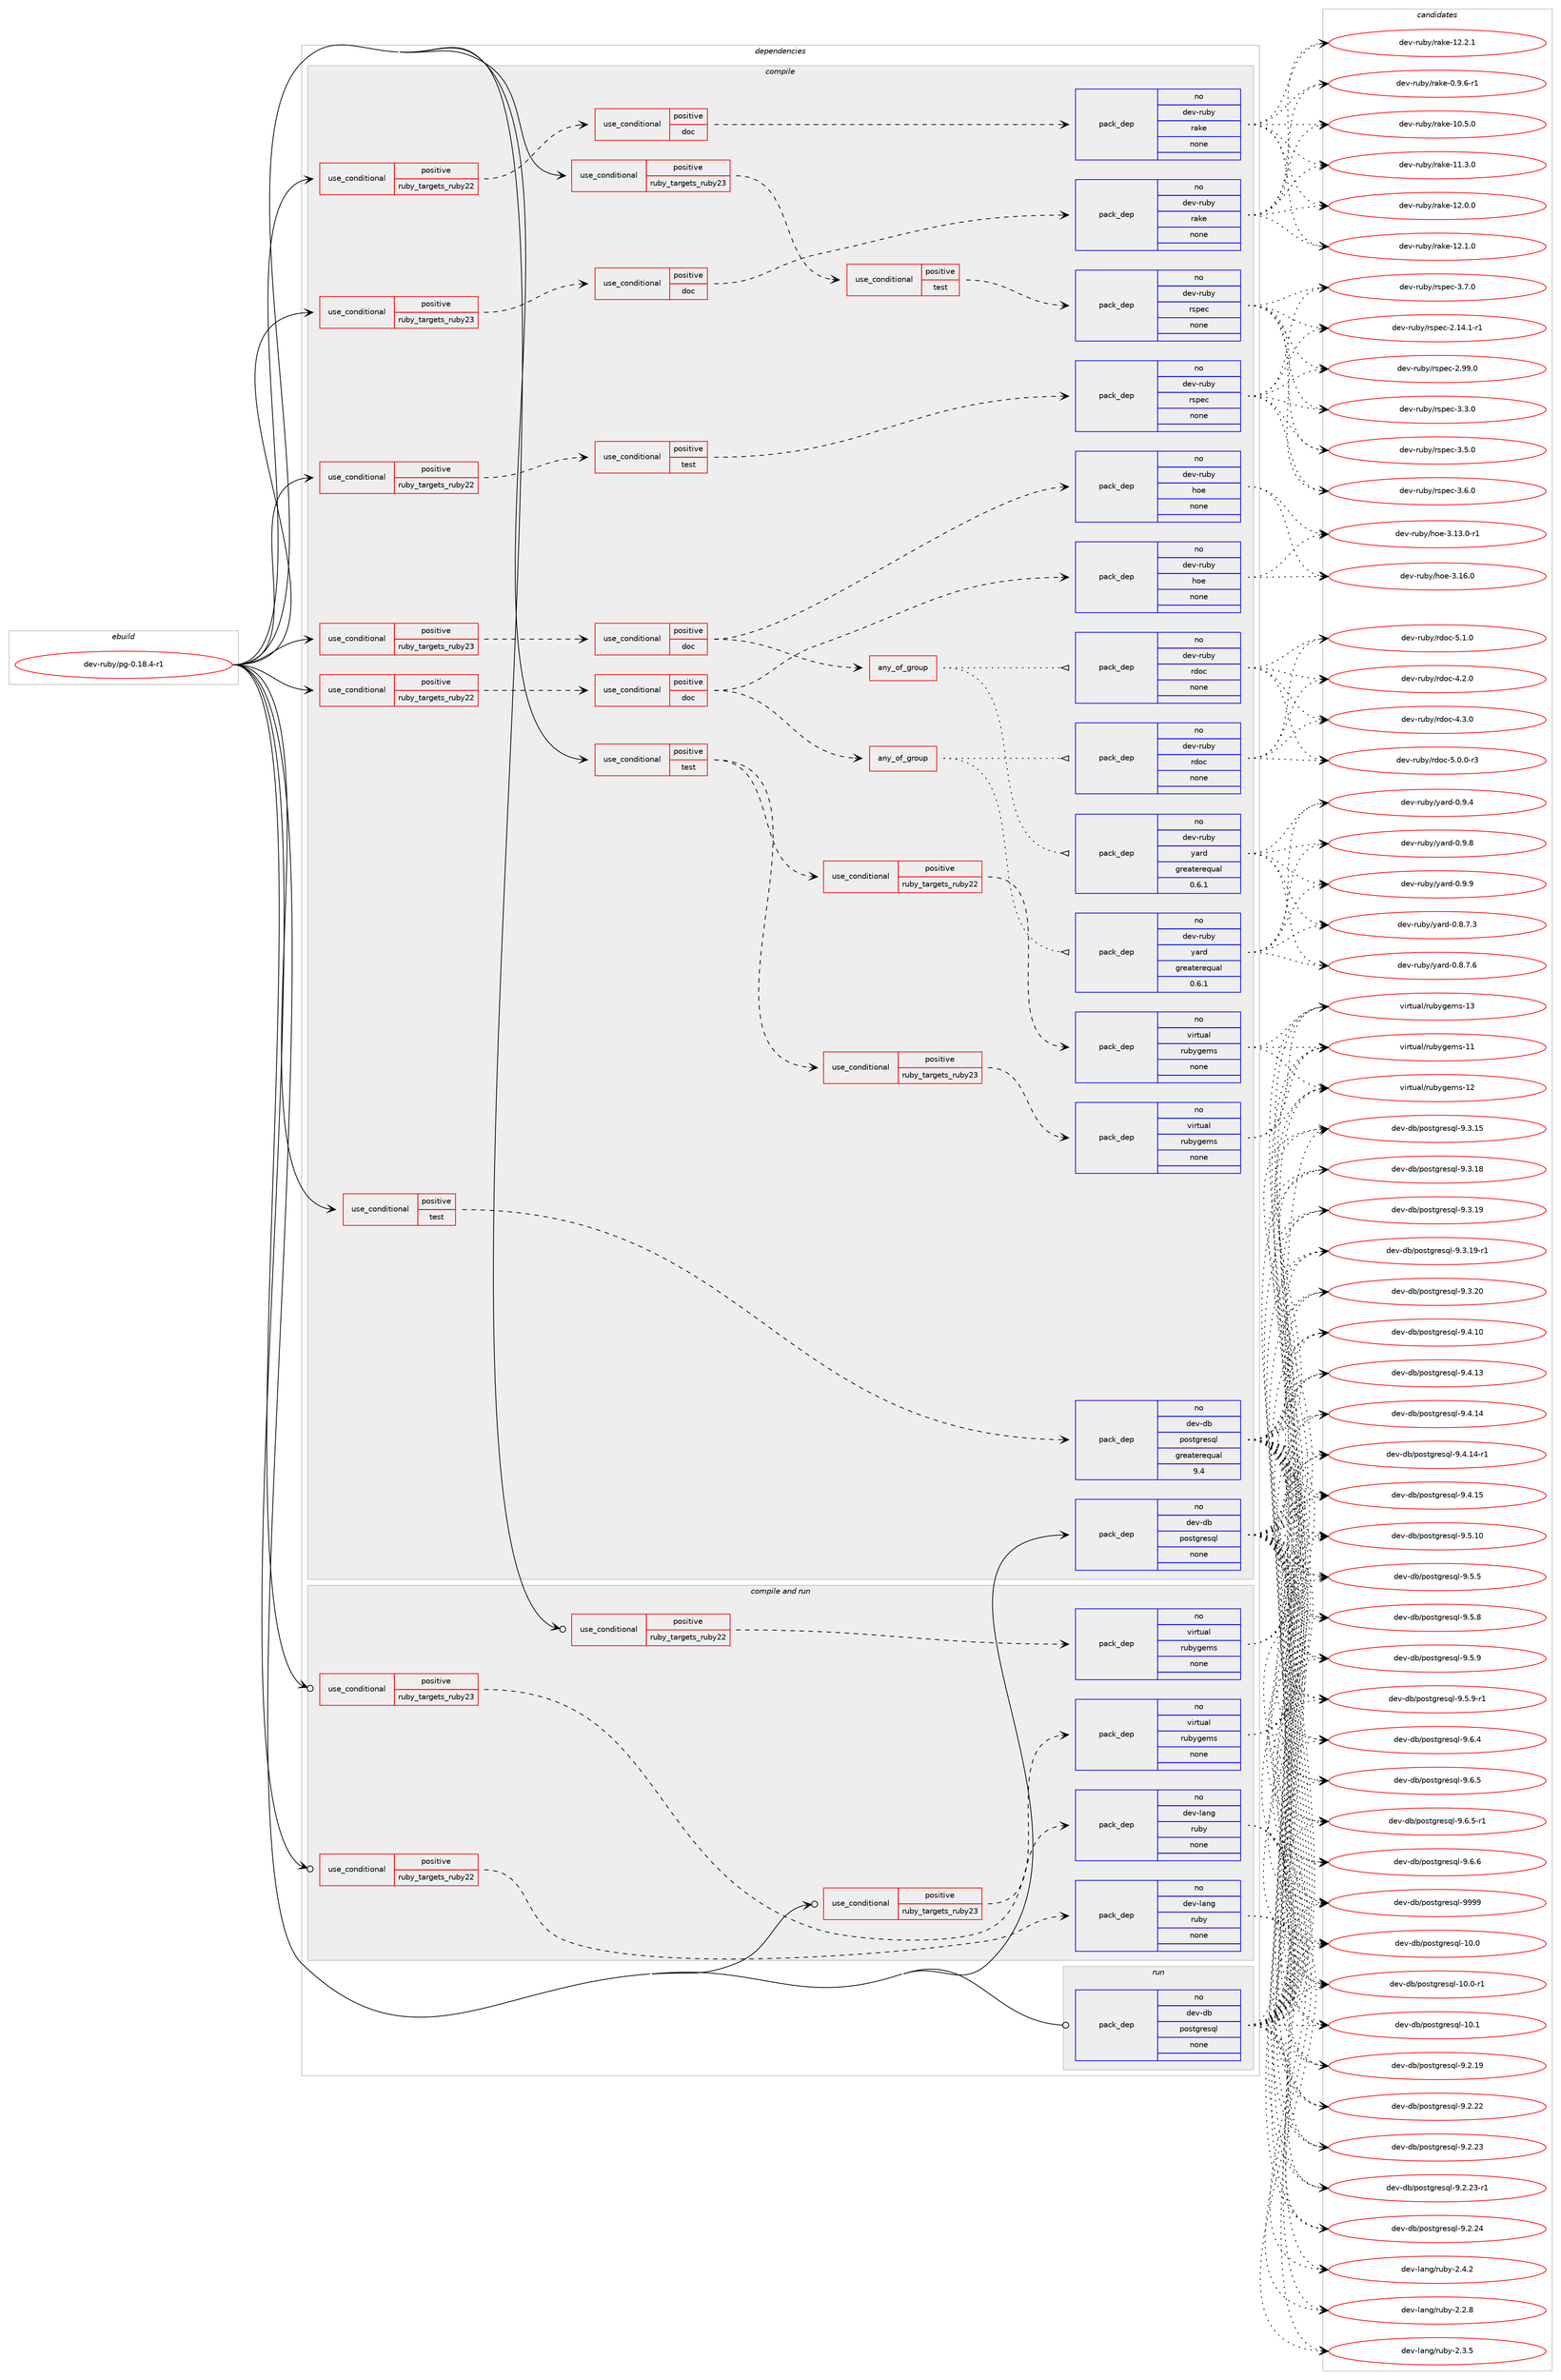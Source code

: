 digraph prolog {

# *************
# Graph options
# *************

newrank=true;
concentrate=true;
compound=true;
graph [rankdir=LR,fontname=Helvetica,fontsize=10,ranksep=1.5];#, ranksep=2.5, nodesep=0.2];
edge  [arrowhead=vee];
node  [fontname=Helvetica,fontsize=10];

# **********
# The ebuild
# **********

subgraph cluster_leftcol {
color=gray;
rank=same;
label=<<i>ebuild</i>>;
id [label="dev-ruby/pg-0.18.4-r1", color=red, width=4, href="../dev-ruby/pg-0.18.4-r1.svg"];
}

# ****************
# The dependencies
# ****************

subgraph cluster_midcol {
color=gray;
label=<<i>dependencies</i>>;
subgraph cluster_compile {
fillcolor="#eeeeee";
style=filled;
label=<<i>compile</i>>;
subgraph cond64924 {
dependency253683 [label=<<TABLE BORDER="0" CELLBORDER="1" CELLSPACING="0" CELLPADDING="4"><TR><TD ROWSPAN="3" CELLPADDING="10">use_conditional</TD></TR><TR><TD>positive</TD></TR><TR><TD>ruby_targets_ruby22</TD></TR></TABLE>>, shape=none, color=red];
subgraph cond64925 {
dependency253684 [label=<<TABLE BORDER="0" CELLBORDER="1" CELLSPACING="0" CELLPADDING="4"><TR><TD ROWSPAN="3" CELLPADDING="10">use_conditional</TD></TR><TR><TD>positive</TD></TR><TR><TD>doc</TD></TR></TABLE>>, shape=none, color=red];
subgraph pack184653 {
dependency253685 [label=<<TABLE BORDER="0" CELLBORDER="1" CELLSPACING="0" CELLPADDING="4" WIDTH="220"><TR><TD ROWSPAN="6" CELLPADDING="30">pack_dep</TD></TR><TR><TD WIDTH="110">no</TD></TR><TR><TD>dev-ruby</TD></TR><TR><TD>hoe</TD></TR><TR><TD>none</TD></TR><TR><TD></TD></TR></TABLE>>, shape=none, color=blue];
}
dependency253684:e -> dependency253685:w [weight=20,style="dashed",arrowhead="vee"];
subgraph any4060 {
dependency253686 [label=<<TABLE BORDER="0" CELLBORDER="1" CELLSPACING="0" CELLPADDING="4"><TR><TD CELLPADDING="10">any_of_group</TD></TR></TABLE>>, shape=none, color=red];subgraph pack184654 {
dependency253687 [label=<<TABLE BORDER="0" CELLBORDER="1" CELLSPACING="0" CELLPADDING="4" WIDTH="220"><TR><TD ROWSPAN="6" CELLPADDING="30">pack_dep</TD></TR><TR><TD WIDTH="110">no</TD></TR><TR><TD>dev-ruby</TD></TR><TR><TD>yard</TD></TR><TR><TD>greaterequal</TD></TR><TR><TD>0.6.1</TD></TR></TABLE>>, shape=none, color=blue];
}
dependency253686:e -> dependency253687:w [weight=20,style="dotted",arrowhead="oinv"];
subgraph pack184655 {
dependency253688 [label=<<TABLE BORDER="0" CELLBORDER="1" CELLSPACING="0" CELLPADDING="4" WIDTH="220"><TR><TD ROWSPAN="6" CELLPADDING="30">pack_dep</TD></TR><TR><TD WIDTH="110">no</TD></TR><TR><TD>dev-ruby</TD></TR><TR><TD>rdoc</TD></TR><TR><TD>none</TD></TR><TR><TD></TD></TR></TABLE>>, shape=none, color=blue];
}
dependency253686:e -> dependency253688:w [weight=20,style="dotted",arrowhead="oinv"];
}
dependency253684:e -> dependency253686:w [weight=20,style="dashed",arrowhead="vee"];
}
dependency253683:e -> dependency253684:w [weight=20,style="dashed",arrowhead="vee"];
}
id:e -> dependency253683:w [weight=20,style="solid",arrowhead="vee"];
subgraph cond64926 {
dependency253689 [label=<<TABLE BORDER="0" CELLBORDER="1" CELLSPACING="0" CELLPADDING="4"><TR><TD ROWSPAN="3" CELLPADDING="10">use_conditional</TD></TR><TR><TD>positive</TD></TR><TR><TD>ruby_targets_ruby22</TD></TR></TABLE>>, shape=none, color=red];
subgraph cond64927 {
dependency253690 [label=<<TABLE BORDER="0" CELLBORDER="1" CELLSPACING="0" CELLPADDING="4"><TR><TD ROWSPAN="3" CELLPADDING="10">use_conditional</TD></TR><TR><TD>positive</TD></TR><TR><TD>doc</TD></TR></TABLE>>, shape=none, color=red];
subgraph pack184656 {
dependency253691 [label=<<TABLE BORDER="0" CELLBORDER="1" CELLSPACING="0" CELLPADDING="4" WIDTH="220"><TR><TD ROWSPAN="6" CELLPADDING="30">pack_dep</TD></TR><TR><TD WIDTH="110">no</TD></TR><TR><TD>dev-ruby</TD></TR><TR><TD>rake</TD></TR><TR><TD>none</TD></TR><TR><TD></TD></TR></TABLE>>, shape=none, color=blue];
}
dependency253690:e -> dependency253691:w [weight=20,style="dashed",arrowhead="vee"];
}
dependency253689:e -> dependency253690:w [weight=20,style="dashed",arrowhead="vee"];
}
id:e -> dependency253689:w [weight=20,style="solid",arrowhead="vee"];
subgraph cond64928 {
dependency253692 [label=<<TABLE BORDER="0" CELLBORDER="1" CELLSPACING="0" CELLPADDING="4"><TR><TD ROWSPAN="3" CELLPADDING="10">use_conditional</TD></TR><TR><TD>positive</TD></TR><TR><TD>ruby_targets_ruby22</TD></TR></TABLE>>, shape=none, color=red];
subgraph cond64929 {
dependency253693 [label=<<TABLE BORDER="0" CELLBORDER="1" CELLSPACING="0" CELLPADDING="4"><TR><TD ROWSPAN="3" CELLPADDING="10">use_conditional</TD></TR><TR><TD>positive</TD></TR><TR><TD>test</TD></TR></TABLE>>, shape=none, color=red];
subgraph pack184657 {
dependency253694 [label=<<TABLE BORDER="0" CELLBORDER="1" CELLSPACING="0" CELLPADDING="4" WIDTH="220"><TR><TD ROWSPAN="6" CELLPADDING="30">pack_dep</TD></TR><TR><TD WIDTH="110">no</TD></TR><TR><TD>dev-ruby</TD></TR><TR><TD>rspec</TD></TR><TR><TD>none</TD></TR><TR><TD></TD></TR></TABLE>>, shape=none, color=blue];
}
dependency253693:e -> dependency253694:w [weight=20,style="dashed",arrowhead="vee"];
}
dependency253692:e -> dependency253693:w [weight=20,style="dashed",arrowhead="vee"];
}
id:e -> dependency253692:w [weight=20,style="solid",arrowhead="vee"];
subgraph cond64930 {
dependency253695 [label=<<TABLE BORDER="0" CELLBORDER="1" CELLSPACING="0" CELLPADDING="4"><TR><TD ROWSPAN="3" CELLPADDING="10">use_conditional</TD></TR><TR><TD>positive</TD></TR><TR><TD>ruby_targets_ruby23</TD></TR></TABLE>>, shape=none, color=red];
subgraph cond64931 {
dependency253696 [label=<<TABLE BORDER="0" CELLBORDER="1" CELLSPACING="0" CELLPADDING="4"><TR><TD ROWSPAN="3" CELLPADDING="10">use_conditional</TD></TR><TR><TD>positive</TD></TR><TR><TD>doc</TD></TR></TABLE>>, shape=none, color=red];
subgraph pack184658 {
dependency253697 [label=<<TABLE BORDER="0" CELLBORDER="1" CELLSPACING="0" CELLPADDING="4" WIDTH="220"><TR><TD ROWSPAN="6" CELLPADDING="30">pack_dep</TD></TR><TR><TD WIDTH="110">no</TD></TR><TR><TD>dev-ruby</TD></TR><TR><TD>hoe</TD></TR><TR><TD>none</TD></TR><TR><TD></TD></TR></TABLE>>, shape=none, color=blue];
}
dependency253696:e -> dependency253697:w [weight=20,style="dashed",arrowhead="vee"];
subgraph any4061 {
dependency253698 [label=<<TABLE BORDER="0" CELLBORDER="1" CELLSPACING="0" CELLPADDING="4"><TR><TD CELLPADDING="10">any_of_group</TD></TR></TABLE>>, shape=none, color=red];subgraph pack184659 {
dependency253699 [label=<<TABLE BORDER="0" CELLBORDER="1" CELLSPACING="0" CELLPADDING="4" WIDTH="220"><TR><TD ROWSPAN="6" CELLPADDING="30">pack_dep</TD></TR><TR><TD WIDTH="110">no</TD></TR><TR><TD>dev-ruby</TD></TR><TR><TD>yard</TD></TR><TR><TD>greaterequal</TD></TR><TR><TD>0.6.1</TD></TR></TABLE>>, shape=none, color=blue];
}
dependency253698:e -> dependency253699:w [weight=20,style="dotted",arrowhead="oinv"];
subgraph pack184660 {
dependency253700 [label=<<TABLE BORDER="0" CELLBORDER="1" CELLSPACING="0" CELLPADDING="4" WIDTH="220"><TR><TD ROWSPAN="6" CELLPADDING="30">pack_dep</TD></TR><TR><TD WIDTH="110">no</TD></TR><TR><TD>dev-ruby</TD></TR><TR><TD>rdoc</TD></TR><TR><TD>none</TD></TR><TR><TD></TD></TR></TABLE>>, shape=none, color=blue];
}
dependency253698:e -> dependency253700:w [weight=20,style="dotted",arrowhead="oinv"];
}
dependency253696:e -> dependency253698:w [weight=20,style="dashed",arrowhead="vee"];
}
dependency253695:e -> dependency253696:w [weight=20,style="dashed",arrowhead="vee"];
}
id:e -> dependency253695:w [weight=20,style="solid",arrowhead="vee"];
subgraph cond64932 {
dependency253701 [label=<<TABLE BORDER="0" CELLBORDER="1" CELLSPACING="0" CELLPADDING="4"><TR><TD ROWSPAN="3" CELLPADDING="10">use_conditional</TD></TR><TR><TD>positive</TD></TR><TR><TD>ruby_targets_ruby23</TD></TR></TABLE>>, shape=none, color=red];
subgraph cond64933 {
dependency253702 [label=<<TABLE BORDER="0" CELLBORDER="1" CELLSPACING="0" CELLPADDING="4"><TR><TD ROWSPAN="3" CELLPADDING="10">use_conditional</TD></TR><TR><TD>positive</TD></TR><TR><TD>doc</TD></TR></TABLE>>, shape=none, color=red];
subgraph pack184661 {
dependency253703 [label=<<TABLE BORDER="0" CELLBORDER="1" CELLSPACING="0" CELLPADDING="4" WIDTH="220"><TR><TD ROWSPAN="6" CELLPADDING="30">pack_dep</TD></TR><TR><TD WIDTH="110">no</TD></TR><TR><TD>dev-ruby</TD></TR><TR><TD>rake</TD></TR><TR><TD>none</TD></TR><TR><TD></TD></TR></TABLE>>, shape=none, color=blue];
}
dependency253702:e -> dependency253703:w [weight=20,style="dashed",arrowhead="vee"];
}
dependency253701:e -> dependency253702:w [weight=20,style="dashed",arrowhead="vee"];
}
id:e -> dependency253701:w [weight=20,style="solid",arrowhead="vee"];
subgraph cond64934 {
dependency253704 [label=<<TABLE BORDER="0" CELLBORDER="1" CELLSPACING="0" CELLPADDING="4"><TR><TD ROWSPAN="3" CELLPADDING="10">use_conditional</TD></TR><TR><TD>positive</TD></TR><TR><TD>ruby_targets_ruby23</TD></TR></TABLE>>, shape=none, color=red];
subgraph cond64935 {
dependency253705 [label=<<TABLE BORDER="0" CELLBORDER="1" CELLSPACING="0" CELLPADDING="4"><TR><TD ROWSPAN="3" CELLPADDING="10">use_conditional</TD></TR><TR><TD>positive</TD></TR><TR><TD>test</TD></TR></TABLE>>, shape=none, color=red];
subgraph pack184662 {
dependency253706 [label=<<TABLE BORDER="0" CELLBORDER="1" CELLSPACING="0" CELLPADDING="4" WIDTH="220"><TR><TD ROWSPAN="6" CELLPADDING="30">pack_dep</TD></TR><TR><TD WIDTH="110">no</TD></TR><TR><TD>dev-ruby</TD></TR><TR><TD>rspec</TD></TR><TR><TD>none</TD></TR><TR><TD></TD></TR></TABLE>>, shape=none, color=blue];
}
dependency253705:e -> dependency253706:w [weight=20,style="dashed",arrowhead="vee"];
}
dependency253704:e -> dependency253705:w [weight=20,style="dashed",arrowhead="vee"];
}
id:e -> dependency253704:w [weight=20,style="solid",arrowhead="vee"];
subgraph cond64936 {
dependency253707 [label=<<TABLE BORDER="0" CELLBORDER="1" CELLSPACING="0" CELLPADDING="4"><TR><TD ROWSPAN="3" CELLPADDING="10">use_conditional</TD></TR><TR><TD>positive</TD></TR><TR><TD>test</TD></TR></TABLE>>, shape=none, color=red];
subgraph cond64937 {
dependency253708 [label=<<TABLE BORDER="0" CELLBORDER="1" CELLSPACING="0" CELLPADDING="4"><TR><TD ROWSPAN="3" CELLPADDING="10">use_conditional</TD></TR><TR><TD>positive</TD></TR><TR><TD>ruby_targets_ruby22</TD></TR></TABLE>>, shape=none, color=red];
subgraph pack184663 {
dependency253709 [label=<<TABLE BORDER="0" CELLBORDER="1" CELLSPACING="0" CELLPADDING="4" WIDTH="220"><TR><TD ROWSPAN="6" CELLPADDING="30">pack_dep</TD></TR><TR><TD WIDTH="110">no</TD></TR><TR><TD>virtual</TD></TR><TR><TD>rubygems</TD></TR><TR><TD>none</TD></TR><TR><TD></TD></TR></TABLE>>, shape=none, color=blue];
}
dependency253708:e -> dependency253709:w [weight=20,style="dashed",arrowhead="vee"];
}
dependency253707:e -> dependency253708:w [weight=20,style="dashed",arrowhead="vee"];
subgraph cond64938 {
dependency253710 [label=<<TABLE BORDER="0" CELLBORDER="1" CELLSPACING="0" CELLPADDING="4"><TR><TD ROWSPAN="3" CELLPADDING="10">use_conditional</TD></TR><TR><TD>positive</TD></TR><TR><TD>ruby_targets_ruby23</TD></TR></TABLE>>, shape=none, color=red];
subgraph pack184664 {
dependency253711 [label=<<TABLE BORDER="0" CELLBORDER="1" CELLSPACING="0" CELLPADDING="4" WIDTH="220"><TR><TD ROWSPAN="6" CELLPADDING="30">pack_dep</TD></TR><TR><TD WIDTH="110">no</TD></TR><TR><TD>virtual</TD></TR><TR><TD>rubygems</TD></TR><TR><TD>none</TD></TR><TR><TD></TD></TR></TABLE>>, shape=none, color=blue];
}
dependency253710:e -> dependency253711:w [weight=20,style="dashed",arrowhead="vee"];
}
dependency253707:e -> dependency253710:w [weight=20,style="dashed",arrowhead="vee"];
}
id:e -> dependency253707:w [weight=20,style="solid",arrowhead="vee"];
subgraph cond64939 {
dependency253712 [label=<<TABLE BORDER="0" CELLBORDER="1" CELLSPACING="0" CELLPADDING="4"><TR><TD ROWSPAN="3" CELLPADDING="10">use_conditional</TD></TR><TR><TD>positive</TD></TR><TR><TD>test</TD></TR></TABLE>>, shape=none, color=red];
subgraph pack184665 {
dependency253713 [label=<<TABLE BORDER="0" CELLBORDER="1" CELLSPACING="0" CELLPADDING="4" WIDTH="220"><TR><TD ROWSPAN="6" CELLPADDING="30">pack_dep</TD></TR><TR><TD WIDTH="110">no</TD></TR><TR><TD>dev-db</TD></TR><TR><TD>postgresql</TD></TR><TR><TD>greaterequal</TD></TR><TR><TD>9.4</TD></TR></TABLE>>, shape=none, color=blue];
}
dependency253712:e -> dependency253713:w [weight=20,style="dashed",arrowhead="vee"];
}
id:e -> dependency253712:w [weight=20,style="solid",arrowhead="vee"];
subgraph pack184666 {
dependency253714 [label=<<TABLE BORDER="0" CELLBORDER="1" CELLSPACING="0" CELLPADDING="4" WIDTH="220"><TR><TD ROWSPAN="6" CELLPADDING="30">pack_dep</TD></TR><TR><TD WIDTH="110">no</TD></TR><TR><TD>dev-db</TD></TR><TR><TD>postgresql</TD></TR><TR><TD>none</TD></TR><TR><TD></TD></TR></TABLE>>, shape=none, color=blue];
}
id:e -> dependency253714:w [weight=20,style="solid",arrowhead="vee"];
}
subgraph cluster_compileandrun {
fillcolor="#eeeeee";
style=filled;
label=<<i>compile and run</i>>;
subgraph cond64940 {
dependency253715 [label=<<TABLE BORDER="0" CELLBORDER="1" CELLSPACING="0" CELLPADDING="4"><TR><TD ROWSPAN="3" CELLPADDING="10">use_conditional</TD></TR><TR><TD>positive</TD></TR><TR><TD>ruby_targets_ruby22</TD></TR></TABLE>>, shape=none, color=red];
subgraph pack184667 {
dependency253716 [label=<<TABLE BORDER="0" CELLBORDER="1" CELLSPACING="0" CELLPADDING="4" WIDTH="220"><TR><TD ROWSPAN="6" CELLPADDING="30">pack_dep</TD></TR><TR><TD WIDTH="110">no</TD></TR><TR><TD>dev-lang</TD></TR><TR><TD>ruby</TD></TR><TR><TD>none</TD></TR><TR><TD></TD></TR></TABLE>>, shape=none, color=blue];
}
dependency253715:e -> dependency253716:w [weight=20,style="dashed",arrowhead="vee"];
}
id:e -> dependency253715:w [weight=20,style="solid",arrowhead="odotvee"];
subgraph cond64941 {
dependency253717 [label=<<TABLE BORDER="0" CELLBORDER="1" CELLSPACING="0" CELLPADDING="4"><TR><TD ROWSPAN="3" CELLPADDING="10">use_conditional</TD></TR><TR><TD>positive</TD></TR><TR><TD>ruby_targets_ruby22</TD></TR></TABLE>>, shape=none, color=red];
subgraph pack184668 {
dependency253718 [label=<<TABLE BORDER="0" CELLBORDER="1" CELLSPACING="0" CELLPADDING="4" WIDTH="220"><TR><TD ROWSPAN="6" CELLPADDING="30">pack_dep</TD></TR><TR><TD WIDTH="110">no</TD></TR><TR><TD>virtual</TD></TR><TR><TD>rubygems</TD></TR><TR><TD>none</TD></TR><TR><TD></TD></TR></TABLE>>, shape=none, color=blue];
}
dependency253717:e -> dependency253718:w [weight=20,style="dashed",arrowhead="vee"];
}
id:e -> dependency253717:w [weight=20,style="solid",arrowhead="odotvee"];
subgraph cond64942 {
dependency253719 [label=<<TABLE BORDER="0" CELLBORDER="1" CELLSPACING="0" CELLPADDING="4"><TR><TD ROWSPAN="3" CELLPADDING="10">use_conditional</TD></TR><TR><TD>positive</TD></TR><TR><TD>ruby_targets_ruby23</TD></TR></TABLE>>, shape=none, color=red];
subgraph pack184669 {
dependency253720 [label=<<TABLE BORDER="0" CELLBORDER="1" CELLSPACING="0" CELLPADDING="4" WIDTH="220"><TR><TD ROWSPAN="6" CELLPADDING="30">pack_dep</TD></TR><TR><TD WIDTH="110">no</TD></TR><TR><TD>dev-lang</TD></TR><TR><TD>ruby</TD></TR><TR><TD>none</TD></TR><TR><TD></TD></TR></TABLE>>, shape=none, color=blue];
}
dependency253719:e -> dependency253720:w [weight=20,style="dashed",arrowhead="vee"];
}
id:e -> dependency253719:w [weight=20,style="solid",arrowhead="odotvee"];
subgraph cond64943 {
dependency253721 [label=<<TABLE BORDER="0" CELLBORDER="1" CELLSPACING="0" CELLPADDING="4"><TR><TD ROWSPAN="3" CELLPADDING="10">use_conditional</TD></TR><TR><TD>positive</TD></TR><TR><TD>ruby_targets_ruby23</TD></TR></TABLE>>, shape=none, color=red];
subgraph pack184670 {
dependency253722 [label=<<TABLE BORDER="0" CELLBORDER="1" CELLSPACING="0" CELLPADDING="4" WIDTH="220"><TR><TD ROWSPAN="6" CELLPADDING="30">pack_dep</TD></TR><TR><TD WIDTH="110">no</TD></TR><TR><TD>virtual</TD></TR><TR><TD>rubygems</TD></TR><TR><TD>none</TD></TR><TR><TD></TD></TR></TABLE>>, shape=none, color=blue];
}
dependency253721:e -> dependency253722:w [weight=20,style="dashed",arrowhead="vee"];
}
id:e -> dependency253721:w [weight=20,style="solid",arrowhead="odotvee"];
}
subgraph cluster_run {
fillcolor="#eeeeee";
style=filled;
label=<<i>run</i>>;
subgraph pack184671 {
dependency253723 [label=<<TABLE BORDER="0" CELLBORDER="1" CELLSPACING="0" CELLPADDING="4" WIDTH="220"><TR><TD ROWSPAN="6" CELLPADDING="30">pack_dep</TD></TR><TR><TD WIDTH="110">no</TD></TR><TR><TD>dev-db</TD></TR><TR><TD>postgresql</TD></TR><TR><TD>none</TD></TR><TR><TD></TD></TR></TABLE>>, shape=none, color=blue];
}
id:e -> dependency253723:w [weight=20,style="solid",arrowhead="odot"];
}
}

# **************
# The candidates
# **************

subgraph cluster_choices {
rank=same;
color=gray;
label=<<i>candidates</i>>;

subgraph choice184653 {
color=black;
nodesep=1;
choice100101118451141179812147104111101455146495146484511449 [label="dev-ruby/hoe-3.13.0-r1", color=red, width=4,href="../dev-ruby/hoe-3.13.0-r1.svg"];
choice10010111845114117981214710411110145514649544648 [label="dev-ruby/hoe-3.16.0", color=red, width=4,href="../dev-ruby/hoe-3.16.0.svg"];
dependency253685:e -> choice100101118451141179812147104111101455146495146484511449:w [style=dotted,weight="100"];
dependency253685:e -> choice10010111845114117981214710411110145514649544648:w [style=dotted,weight="100"];
}
subgraph choice184654 {
color=black;
nodesep=1;
choice100101118451141179812147121971141004548465646554651 [label="dev-ruby/yard-0.8.7.3", color=red, width=4,href="../dev-ruby/yard-0.8.7.3.svg"];
choice100101118451141179812147121971141004548465646554654 [label="dev-ruby/yard-0.8.7.6", color=red, width=4,href="../dev-ruby/yard-0.8.7.6.svg"];
choice10010111845114117981214712197114100454846574652 [label="dev-ruby/yard-0.9.4", color=red, width=4,href="../dev-ruby/yard-0.9.4.svg"];
choice10010111845114117981214712197114100454846574656 [label="dev-ruby/yard-0.9.8", color=red, width=4,href="../dev-ruby/yard-0.9.8.svg"];
choice10010111845114117981214712197114100454846574657 [label="dev-ruby/yard-0.9.9", color=red, width=4,href="../dev-ruby/yard-0.9.9.svg"];
dependency253687:e -> choice100101118451141179812147121971141004548465646554651:w [style=dotted,weight="100"];
dependency253687:e -> choice100101118451141179812147121971141004548465646554654:w [style=dotted,weight="100"];
dependency253687:e -> choice10010111845114117981214712197114100454846574652:w [style=dotted,weight="100"];
dependency253687:e -> choice10010111845114117981214712197114100454846574656:w [style=dotted,weight="100"];
dependency253687:e -> choice10010111845114117981214712197114100454846574657:w [style=dotted,weight="100"];
}
subgraph choice184655 {
color=black;
nodesep=1;
choice10010111845114117981214711410011199455246504648 [label="dev-ruby/rdoc-4.2.0", color=red, width=4,href="../dev-ruby/rdoc-4.2.0.svg"];
choice10010111845114117981214711410011199455246514648 [label="dev-ruby/rdoc-4.3.0", color=red, width=4,href="../dev-ruby/rdoc-4.3.0.svg"];
choice100101118451141179812147114100111994553464846484511451 [label="dev-ruby/rdoc-5.0.0-r3", color=red, width=4,href="../dev-ruby/rdoc-5.0.0-r3.svg"];
choice10010111845114117981214711410011199455346494648 [label="dev-ruby/rdoc-5.1.0", color=red, width=4,href="../dev-ruby/rdoc-5.1.0.svg"];
dependency253688:e -> choice10010111845114117981214711410011199455246504648:w [style=dotted,weight="100"];
dependency253688:e -> choice10010111845114117981214711410011199455246514648:w [style=dotted,weight="100"];
dependency253688:e -> choice100101118451141179812147114100111994553464846484511451:w [style=dotted,weight="100"];
dependency253688:e -> choice10010111845114117981214711410011199455346494648:w [style=dotted,weight="100"];
}
subgraph choice184656 {
color=black;
nodesep=1;
choice100101118451141179812147114971071014548465746544511449 [label="dev-ruby/rake-0.9.6-r1", color=red, width=4,href="../dev-ruby/rake-0.9.6-r1.svg"];
choice1001011184511411798121471149710710145494846534648 [label="dev-ruby/rake-10.5.0", color=red, width=4,href="../dev-ruby/rake-10.5.0.svg"];
choice1001011184511411798121471149710710145494946514648 [label="dev-ruby/rake-11.3.0", color=red, width=4,href="../dev-ruby/rake-11.3.0.svg"];
choice1001011184511411798121471149710710145495046484648 [label="dev-ruby/rake-12.0.0", color=red, width=4,href="../dev-ruby/rake-12.0.0.svg"];
choice1001011184511411798121471149710710145495046494648 [label="dev-ruby/rake-12.1.0", color=red, width=4,href="../dev-ruby/rake-12.1.0.svg"];
choice1001011184511411798121471149710710145495046504649 [label="dev-ruby/rake-12.2.1", color=red, width=4,href="../dev-ruby/rake-12.2.1.svg"];
dependency253691:e -> choice100101118451141179812147114971071014548465746544511449:w [style=dotted,weight="100"];
dependency253691:e -> choice1001011184511411798121471149710710145494846534648:w [style=dotted,weight="100"];
dependency253691:e -> choice1001011184511411798121471149710710145494946514648:w [style=dotted,weight="100"];
dependency253691:e -> choice1001011184511411798121471149710710145495046484648:w [style=dotted,weight="100"];
dependency253691:e -> choice1001011184511411798121471149710710145495046494648:w [style=dotted,weight="100"];
dependency253691:e -> choice1001011184511411798121471149710710145495046504649:w [style=dotted,weight="100"];
}
subgraph choice184657 {
color=black;
nodesep=1;
choice10010111845114117981214711411511210199455046495246494511449 [label="dev-ruby/rspec-2.14.1-r1", color=red, width=4,href="../dev-ruby/rspec-2.14.1-r1.svg"];
choice1001011184511411798121471141151121019945504657574648 [label="dev-ruby/rspec-2.99.0", color=red, width=4,href="../dev-ruby/rspec-2.99.0.svg"];
choice10010111845114117981214711411511210199455146514648 [label="dev-ruby/rspec-3.3.0", color=red, width=4,href="../dev-ruby/rspec-3.3.0.svg"];
choice10010111845114117981214711411511210199455146534648 [label="dev-ruby/rspec-3.5.0", color=red, width=4,href="../dev-ruby/rspec-3.5.0.svg"];
choice10010111845114117981214711411511210199455146544648 [label="dev-ruby/rspec-3.6.0", color=red, width=4,href="../dev-ruby/rspec-3.6.0.svg"];
choice10010111845114117981214711411511210199455146554648 [label="dev-ruby/rspec-3.7.0", color=red, width=4,href="../dev-ruby/rspec-3.7.0.svg"];
dependency253694:e -> choice10010111845114117981214711411511210199455046495246494511449:w [style=dotted,weight="100"];
dependency253694:e -> choice1001011184511411798121471141151121019945504657574648:w [style=dotted,weight="100"];
dependency253694:e -> choice10010111845114117981214711411511210199455146514648:w [style=dotted,weight="100"];
dependency253694:e -> choice10010111845114117981214711411511210199455146534648:w [style=dotted,weight="100"];
dependency253694:e -> choice10010111845114117981214711411511210199455146544648:w [style=dotted,weight="100"];
dependency253694:e -> choice10010111845114117981214711411511210199455146554648:w [style=dotted,weight="100"];
}
subgraph choice184658 {
color=black;
nodesep=1;
choice100101118451141179812147104111101455146495146484511449 [label="dev-ruby/hoe-3.13.0-r1", color=red, width=4,href="../dev-ruby/hoe-3.13.0-r1.svg"];
choice10010111845114117981214710411110145514649544648 [label="dev-ruby/hoe-3.16.0", color=red, width=4,href="../dev-ruby/hoe-3.16.0.svg"];
dependency253697:e -> choice100101118451141179812147104111101455146495146484511449:w [style=dotted,weight="100"];
dependency253697:e -> choice10010111845114117981214710411110145514649544648:w [style=dotted,weight="100"];
}
subgraph choice184659 {
color=black;
nodesep=1;
choice100101118451141179812147121971141004548465646554651 [label="dev-ruby/yard-0.8.7.3", color=red, width=4,href="../dev-ruby/yard-0.8.7.3.svg"];
choice100101118451141179812147121971141004548465646554654 [label="dev-ruby/yard-0.8.7.6", color=red, width=4,href="../dev-ruby/yard-0.8.7.6.svg"];
choice10010111845114117981214712197114100454846574652 [label="dev-ruby/yard-0.9.4", color=red, width=4,href="../dev-ruby/yard-0.9.4.svg"];
choice10010111845114117981214712197114100454846574656 [label="dev-ruby/yard-0.9.8", color=red, width=4,href="../dev-ruby/yard-0.9.8.svg"];
choice10010111845114117981214712197114100454846574657 [label="dev-ruby/yard-0.9.9", color=red, width=4,href="../dev-ruby/yard-0.9.9.svg"];
dependency253699:e -> choice100101118451141179812147121971141004548465646554651:w [style=dotted,weight="100"];
dependency253699:e -> choice100101118451141179812147121971141004548465646554654:w [style=dotted,weight="100"];
dependency253699:e -> choice10010111845114117981214712197114100454846574652:w [style=dotted,weight="100"];
dependency253699:e -> choice10010111845114117981214712197114100454846574656:w [style=dotted,weight="100"];
dependency253699:e -> choice10010111845114117981214712197114100454846574657:w [style=dotted,weight="100"];
}
subgraph choice184660 {
color=black;
nodesep=1;
choice10010111845114117981214711410011199455246504648 [label="dev-ruby/rdoc-4.2.0", color=red, width=4,href="../dev-ruby/rdoc-4.2.0.svg"];
choice10010111845114117981214711410011199455246514648 [label="dev-ruby/rdoc-4.3.0", color=red, width=4,href="../dev-ruby/rdoc-4.3.0.svg"];
choice100101118451141179812147114100111994553464846484511451 [label="dev-ruby/rdoc-5.0.0-r3", color=red, width=4,href="../dev-ruby/rdoc-5.0.0-r3.svg"];
choice10010111845114117981214711410011199455346494648 [label="dev-ruby/rdoc-5.1.0", color=red, width=4,href="../dev-ruby/rdoc-5.1.0.svg"];
dependency253700:e -> choice10010111845114117981214711410011199455246504648:w [style=dotted,weight="100"];
dependency253700:e -> choice10010111845114117981214711410011199455246514648:w [style=dotted,weight="100"];
dependency253700:e -> choice100101118451141179812147114100111994553464846484511451:w [style=dotted,weight="100"];
dependency253700:e -> choice10010111845114117981214711410011199455346494648:w [style=dotted,weight="100"];
}
subgraph choice184661 {
color=black;
nodesep=1;
choice100101118451141179812147114971071014548465746544511449 [label="dev-ruby/rake-0.9.6-r1", color=red, width=4,href="../dev-ruby/rake-0.9.6-r1.svg"];
choice1001011184511411798121471149710710145494846534648 [label="dev-ruby/rake-10.5.0", color=red, width=4,href="../dev-ruby/rake-10.5.0.svg"];
choice1001011184511411798121471149710710145494946514648 [label="dev-ruby/rake-11.3.0", color=red, width=4,href="../dev-ruby/rake-11.3.0.svg"];
choice1001011184511411798121471149710710145495046484648 [label="dev-ruby/rake-12.0.0", color=red, width=4,href="../dev-ruby/rake-12.0.0.svg"];
choice1001011184511411798121471149710710145495046494648 [label="dev-ruby/rake-12.1.0", color=red, width=4,href="../dev-ruby/rake-12.1.0.svg"];
choice1001011184511411798121471149710710145495046504649 [label="dev-ruby/rake-12.2.1", color=red, width=4,href="../dev-ruby/rake-12.2.1.svg"];
dependency253703:e -> choice100101118451141179812147114971071014548465746544511449:w [style=dotted,weight="100"];
dependency253703:e -> choice1001011184511411798121471149710710145494846534648:w [style=dotted,weight="100"];
dependency253703:e -> choice1001011184511411798121471149710710145494946514648:w [style=dotted,weight="100"];
dependency253703:e -> choice1001011184511411798121471149710710145495046484648:w [style=dotted,weight="100"];
dependency253703:e -> choice1001011184511411798121471149710710145495046494648:w [style=dotted,weight="100"];
dependency253703:e -> choice1001011184511411798121471149710710145495046504649:w [style=dotted,weight="100"];
}
subgraph choice184662 {
color=black;
nodesep=1;
choice10010111845114117981214711411511210199455046495246494511449 [label="dev-ruby/rspec-2.14.1-r1", color=red, width=4,href="../dev-ruby/rspec-2.14.1-r1.svg"];
choice1001011184511411798121471141151121019945504657574648 [label="dev-ruby/rspec-2.99.0", color=red, width=4,href="../dev-ruby/rspec-2.99.0.svg"];
choice10010111845114117981214711411511210199455146514648 [label="dev-ruby/rspec-3.3.0", color=red, width=4,href="../dev-ruby/rspec-3.3.0.svg"];
choice10010111845114117981214711411511210199455146534648 [label="dev-ruby/rspec-3.5.0", color=red, width=4,href="../dev-ruby/rspec-3.5.0.svg"];
choice10010111845114117981214711411511210199455146544648 [label="dev-ruby/rspec-3.6.0", color=red, width=4,href="../dev-ruby/rspec-3.6.0.svg"];
choice10010111845114117981214711411511210199455146554648 [label="dev-ruby/rspec-3.7.0", color=red, width=4,href="../dev-ruby/rspec-3.7.0.svg"];
dependency253706:e -> choice10010111845114117981214711411511210199455046495246494511449:w [style=dotted,weight="100"];
dependency253706:e -> choice1001011184511411798121471141151121019945504657574648:w [style=dotted,weight="100"];
dependency253706:e -> choice10010111845114117981214711411511210199455146514648:w [style=dotted,weight="100"];
dependency253706:e -> choice10010111845114117981214711411511210199455146534648:w [style=dotted,weight="100"];
dependency253706:e -> choice10010111845114117981214711411511210199455146544648:w [style=dotted,weight="100"];
dependency253706:e -> choice10010111845114117981214711411511210199455146554648:w [style=dotted,weight="100"];
}
subgraph choice184663 {
color=black;
nodesep=1;
choice118105114116117971084711411798121103101109115454949 [label="virtual/rubygems-11", color=red, width=4,href="../virtual/rubygems-11.svg"];
choice118105114116117971084711411798121103101109115454950 [label="virtual/rubygems-12", color=red, width=4,href="../virtual/rubygems-12.svg"];
choice118105114116117971084711411798121103101109115454951 [label="virtual/rubygems-13", color=red, width=4,href="../virtual/rubygems-13.svg"];
dependency253709:e -> choice118105114116117971084711411798121103101109115454949:w [style=dotted,weight="100"];
dependency253709:e -> choice118105114116117971084711411798121103101109115454950:w [style=dotted,weight="100"];
dependency253709:e -> choice118105114116117971084711411798121103101109115454951:w [style=dotted,weight="100"];
}
subgraph choice184664 {
color=black;
nodesep=1;
choice118105114116117971084711411798121103101109115454949 [label="virtual/rubygems-11", color=red, width=4,href="../virtual/rubygems-11.svg"];
choice118105114116117971084711411798121103101109115454950 [label="virtual/rubygems-12", color=red, width=4,href="../virtual/rubygems-12.svg"];
choice118105114116117971084711411798121103101109115454951 [label="virtual/rubygems-13", color=red, width=4,href="../virtual/rubygems-13.svg"];
dependency253711:e -> choice118105114116117971084711411798121103101109115454949:w [style=dotted,weight="100"];
dependency253711:e -> choice118105114116117971084711411798121103101109115454950:w [style=dotted,weight="100"];
dependency253711:e -> choice118105114116117971084711411798121103101109115454951:w [style=dotted,weight="100"];
}
subgraph choice184665 {
color=black;
nodesep=1;
choice1001011184510098471121111151161031141011151131084549484648 [label="dev-db/postgresql-10.0", color=red, width=4,href="../dev-db/postgresql-10.0.svg"];
choice10010111845100984711211111511610311410111511310845494846484511449 [label="dev-db/postgresql-10.0-r1", color=red, width=4,href="../dev-db/postgresql-10.0-r1.svg"];
choice1001011184510098471121111151161031141011151131084549484649 [label="dev-db/postgresql-10.1", color=red, width=4,href="../dev-db/postgresql-10.1.svg"];
choice10010111845100984711211111511610311410111511310845574650464957 [label="dev-db/postgresql-9.2.19", color=red, width=4,href="../dev-db/postgresql-9.2.19.svg"];
choice10010111845100984711211111511610311410111511310845574650465050 [label="dev-db/postgresql-9.2.22", color=red, width=4,href="../dev-db/postgresql-9.2.22.svg"];
choice10010111845100984711211111511610311410111511310845574650465051 [label="dev-db/postgresql-9.2.23", color=red, width=4,href="../dev-db/postgresql-9.2.23.svg"];
choice100101118451009847112111115116103114101115113108455746504650514511449 [label="dev-db/postgresql-9.2.23-r1", color=red, width=4,href="../dev-db/postgresql-9.2.23-r1.svg"];
choice10010111845100984711211111511610311410111511310845574650465052 [label="dev-db/postgresql-9.2.24", color=red, width=4,href="../dev-db/postgresql-9.2.24.svg"];
choice10010111845100984711211111511610311410111511310845574651464953 [label="dev-db/postgresql-9.3.15", color=red, width=4,href="../dev-db/postgresql-9.3.15.svg"];
choice10010111845100984711211111511610311410111511310845574651464956 [label="dev-db/postgresql-9.3.18", color=red, width=4,href="../dev-db/postgresql-9.3.18.svg"];
choice10010111845100984711211111511610311410111511310845574651464957 [label="dev-db/postgresql-9.3.19", color=red, width=4,href="../dev-db/postgresql-9.3.19.svg"];
choice100101118451009847112111115116103114101115113108455746514649574511449 [label="dev-db/postgresql-9.3.19-r1", color=red, width=4,href="../dev-db/postgresql-9.3.19-r1.svg"];
choice10010111845100984711211111511610311410111511310845574651465048 [label="dev-db/postgresql-9.3.20", color=red, width=4,href="../dev-db/postgresql-9.3.20.svg"];
choice10010111845100984711211111511610311410111511310845574652464948 [label="dev-db/postgresql-9.4.10", color=red, width=4,href="../dev-db/postgresql-9.4.10.svg"];
choice10010111845100984711211111511610311410111511310845574652464951 [label="dev-db/postgresql-9.4.13", color=red, width=4,href="../dev-db/postgresql-9.4.13.svg"];
choice10010111845100984711211111511610311410111511310845574652464952 [label="dev-db/postgresql-9.4.14", color=red, width=4,href="../dev-db/postgresql-9.4.14.svg"];
choice100101118451009847112111115116103114101115113108455746524649524511449 [label="dev-db/postgresql-9.4.14-r1", color=red, width=4,href="../dev-db/postgresql-9.4.14-r1.svg"];
choice10010111845100984711211111511610311410111511310845574652464953 [label="dev-db/postgresql-9.4.15", color=red, width=4,href="../dev-db/postgresql-9.4.15.svg"];
choice10010111845100984711211111511610311410111511310845574653464948 [label="dev-db/postgresql-9.5.10", color=red, width=4,href="../dev-db/postgresql-9.5.10.svg"];
choice100101118451009847112111115116103114101115113108455746534653 [label="dev-db/postgresql-9.5.5", color=red, width=4,href="../dev-db/postgresql-9.5.5.svg"];
choice100101118451009847112111115116103114101115113108455746534656 [label="dev-db/postgresql-9.5.8", color=red, width=4,href="../dev-db/postgresql-9.5.8.svg"];
choice100101118451009847112111115116103114101115113108455746534657 [label="dev-db/postgresql-9.5.9", color=red, width=4,href="../dev-db/postgresql-9.5.9.svg"];
choice1001011184510098471121111151161031141011151131084557465346574511449 [label="dev-db/postgresql-9.5.9-r1", color=red, width=4,href="../dev-db/postgresql-9.5.9-r1.svg"];
choice100101118451009847112111115116103114101115113108455746544652 [label="dev-db/postgresql-9.6.4", color=red, width=4,href="../dev-db/postgresql-9.6.4.svg"];
choice100101118451009847112111115116103114101115113108455746544653 [label="dev-db/postgresql-9.6.5", color=red, width=4,href="../dev-db/postgresql-9.6.5.svg"];
choice1001011184510098471121111151161031141011151131084557465446534511449 [label="dev-db/postgresql-9.6.5-r1", color=red, width=4,href="../dev-db/postgresql-9.6.5-r1.svg"];
choice100101118451009847112111115116103114101115113108455746544654 [label="dev-db/postgresql-9.6.6", color=red, width=4,href="../dev-db/postgresql-9.6.6.svg"];
choice1001011184510098471121111151161031141011151131084557575757 [label="dev-db/postgresql-9999", color=red, width=4,href="../dev-db/postgresql-9999.svg"];
dependency253713:e -> choice1001011184510098471121111151161031141011151131084549484648:w [style=dotted,weight="100"];
dependency253713:e -> choice10010111845100984711211111511610311410111511310845494846484511449:w [style=dotted,weight="100"];
dependency253713:e -> choice1001011184510098471121111151161031141011151131084549484649:w [style=dotted,weight="100"];
dependency253713:e -> choice10010111845100984711211111511610311410111511310845574650464957:w [style=dotted,weight="100"];
dependency253713:e -> choice10010111845100984711211111511610311410111511310845574650465050:w [style=dotted,weight="100"];
dependency253713:e -> choice10010111845100984711211111511610311410111511310845574650465051:w [style=dotted,weight="100"];
dependency253713:e -> choice100101118451009847112111115116103114101115113108455746504650514511449:w [style=dotted,weight="100"];
dependency253713:e -> choice10010111845100984711211111511610311410111511310845574650465052:w [style=dotted,weight="100"];
dependency253713:e -> choice10010111845100984711211111511610311410111511310845574651464953:w [style=dotted,weight="100"];
dependency253713:e -> choice10010111845100984711211111511610311410111511310845574651464956:w [style=dotted,weight="100"];
dependency253713:e -> choice10010111845100984711211111511610311410111511310845574651464957:w [style=dotted,weight="100"];
dependency253713:e -> choice100101118451009847112111115116103114101115113108455746514649574511449:w [style=dotted,weight="100"];
dependency253713:e -> choice10010111845100984711211111511610311410111511310845574651465048:w [style=dotted,weight="100"];
dependency253713:e -> choice10010111845100984711211111511610311410111511310845574652464948:w [style=dotted,weight="100"];
dependency253713:e -> choice10010111845100984711211111511610311410111511310845574652464951:w [style=dotted,weight="100"];
dependency253713:e -> choice10010111845100984711211111511610311410111511310845574652464952:w [style=dotted,weight="100"];
dependency253713:e -> choice100101118451009847112111115116103114101115113108455746524649524511449:w [style=dotted,weight="100"];
dependency253713:e -> choice10010111845100984711211111511610311410111511310845574652464953:w [style=dotted,weight="100"];
dependency253713:e -> choice10010111845100984711211111511610311410111511310845574653464948:w [style=dotted,weight="100"];
dependency253713:e -> choice100101118451009847112111115116103114101115113108455746534653:w [style=dotted,weight="100"];
dependency253713:e -> choice100101118451009847112111115116103114101115113108455746534656:w [style=dotted,weight="100"];
dependency253713:e -> choice100101118451009847112111115116103114101115113108455746534657:w [style=dotted,weight="100"];
dependency253713:e -> choice1001011184510098471121111151161031141011151131084557465346574511449:w [style=dotted,weight="100"];
dependency253713:e -> choice100101118451009847112111115116103114101115113108455746544652:w [style=dotted,weight="100"];
dependency253713:e -> choice100101118451009847112111115116103114101115113108455746544653:w [style=dotted,weight="100"];
dependency253713:e -> choice1001011184510098471121111151161031141011151131084557465446534511449:w [style=dotted,weight="100"];
dependency253713:e -> choice100101118451009847112111115116103114101115113108455746544654:w [style=dotted,weight="100"];
dependency253713:e -> choice1001011184510098471121111151161031141011151131084557575757:w [style=dotted,weight="100"];
}
subgraph choice184666 {
color=black;
nodesep=1;
choice1001011184510098471121111151161031141011151131084549484648 [label="dev-db/postgresql-10.0", color=red, width=4,href="../dev-db/postgresql-10.0.svg"];
choice10010111845100984711211111511610311410111511310845494846484511449 [label="dev-db/postgresql-10.0-r1", color=red, width=4,href="../dev-db/postgresql-10.0-r1.svg"];
choice1001011184510098471121111151161031141011151131084549484649 [label="dev-db/postgresql-10.1", color=red, width=4,href="../dev-db/postgresql-10.1.svg"];
choice10010111845100984711211111511610311410111511310845574650464957 [label="dev-db/postgresql-9.2.19", color=red, width=4,href="../dev-db/postgresql-9.2.19.svg"];
choice10010111845100984711211111511610311410111511310845574650465050 [label="dev-db/postgresql-9.2.22", color=red, width=4,href="../dev-db/postgresql-9.2.22.svg"];
choice10010111845100984711211111511610311410111511310845574650465051 [label="dev-db/postgresql-9.2.23", color=red, width=4,href="../dev-db/postgresql-9.2.23.svg"];
choice100101118451009847112111115116103114101115113108455746504650514511449 [label="dev-db/postgresql-9.2.23-r1", color=red, width=4,href="../dev-db/postgresql-9.2.23-r1.svg"];
choice10010111845100984711211111511610311410111511310845574650465052 [label="dev-db/postgresql-9.2.24", color=red, width=4,href="../dev-db/postgresql-9.2.24.svg"];
choice10010111845100984711211111511610311410111511310845574651464953 [label="dev-db/postgresql-9.3.15", color=red, width=4,href="../dev-db/postgresql-9.3.15.svg"];
choice10010111845100984711211111511610311410111511310845574651464956 [label="dev-db/postgresql-9.3.18", color=red, width=4,href="../dev-db/postgresql-9.3.18.svg"];
choice10010111845100984711211111511610311410111511310845574651464957 [label="dev-db/postgresql-9.3.19", color=red, width=4,href="../dev-db/postgresql-9.3.19.svg"];
choice100101118451009847112111115116103114101115113108455746514649574511449 [label="dev-db/postgresql-9.3.19-r1", color=red, width=4,href="../dev-db/postgresql-9.3.19-r1.svg"];
choice10010111845100984711211111511610311410111511310845574651465048 [label="dev-db/postgresql-9.3.20", color=red, width=4,href="../dev-db/postgresql-9.3.20.svg"];
choice10010111845100984711211111511610311410111511310845574652464948 [label="dev-db/postgresql-9.4.10", color=red, width=4,href="../dev-db/postgresql-9.4.10.svg"];
choice10010111845100984711211111511610311410111511310845574652464951 [label="dev-db/postgresql-9.4.13", color=red, width=4,href="../dev-db/postgresql-9.4.13.svg"];
choice10010111845100984711211111511610311410111511310845574652464952 [label="dev-db/postgresql-9.4.14", color=red, width=4,href="../dev-db/postgresql-9.4.14.svg"];
choice100101118451009847112111115116103114101115113108455746524649524511449 [label="dev-db/postgresql-9.4.14-r1", color=red, width=4,href="../dev-db/postgresql-9.4.14-r1.svg"];
choice10010111845100984711211111511610311410111511310845574652464953 [label="dev-db/postgresql-9.4.15", color=red, width=4,href="../dev-db/postgresql-9.4.15.svg"];
choice10010111845100984711211111511610311410111511310845574653464948 [label="dev-db/postgresql-9.5.10", color=red, width=4,href="../dev-db/postgresql-9.5.10.svg"];
choice100101118451009847112111115116103114101115113108455746534653 [label="dev-db/postgresql-9.5.5", color=red, width=4,href="../dev-db/postgresql-9.5.5.svg"];
choice100101118451009847112111115116103114101115113108455746534656 [label="dev-db/postgresql-9.5.8", color=red, width=4,href="../dev-db/postgresql-9.5.8.svg"];
choice100101118451009847112111115116103114101115113108455746534657 [label="dev-db/postgresql-9.5.9", color=red, width=4,href="../dev-db/postgresql-9.5.9.svg"];
choice1001011184510098471121111151161031141011151131084557465346574511449 [label="dev-db/postgresql-9.5.9-r1", color=red, width=4,href="../dev-db/postgresql-9.5.9-r1.svg"];
choice100101118451009847112111115116103114101115113108455746544652 [label="dev-db/postgresql-9.6.4", color=red, width=4,href="../dev-db/postgresql-9.6.4.svg"];
choice100101118451009847112111115116103114101115113108455746544653 [label="dev-db/postgresql-9.6.5", color=red, width=4,href="../dev-db/postgresql-9.6.5.svg"];
choice1001011184510098471121111151161031141011151131084557465446534511449 [label="dev-db/postgresql-9.6.5-r1", color=red, width=4,href="../dev-db/postgresql-9.6.5-r1.svg"];
choice100101118451009847112111115116103114101115113108455746544654 [label="dev-db/postgresql-9.6.6", color=red, width=4,href="../dev-db/postgresql-9.6.6.svg"];
choice1001011184510098471121111151161031141011151131084557575757 [label="dev-db/postgresql-9999", color=red, width=4,href="../dev-db/postgresql-9999.svg"];
dependency253714:e -> choice1001011184510098471121111151161031141011151131084549484648:w [style=dotted,weight="100"];
dependency253714:e -> choice10010111845100984711211111511610311410111511310845494846484511449:w [style=dotted,weight="100"];
dependency253714:e -> choice1001011184510098471121111151161031141011151131084549484649:w [style=dotted,weight="100"];
dependency253714:e -> choice10010111845100984711211111511610311410111511310845574650464957:w [style=dotted,weight="100"];
dependency253714:e -> choice10010111845100984711211111511610311410111511310845574650465050:w [style=dotted,weight="100"];
dependency253714:e -> choice10010111845100984711211111511610311410111511310845574650465051:w [style=dotted,weight="100"];
dependency253714:e -> choice100101118451009847112111115116103114101115113108455746504650514511449:w [style=dotted,weight="100"];
dependency253714:e -> choice10010111845100984711211111511610311410111511310845574650465052:w [style=dotted,weight="100"];
dependency253714:e -> choice10010111845100984711211111511610311410111511310845574651464953:w [style=dotted,weight="100"];
dependency253714:e -> choice10010111845100984711211111511610311410111511310845574651464956:w [style=dotted,weight="100"];
dependency253714:e -> choice10010111845100984711211111511610311410111511310845574651464957:w [style=dotted,weight="100"];
dependency253714:e -> choice100101118451009847112111115116103114101115113108455746514649574511449:w [style=dotted,weight="100"];
dependency253714:e -> choice10010111845100984711211111511610311410111511310845574651465048:w [style=dotted,weight="100"];
dependency253714:e -> choice10010111845100984711211111511610311410111511310845574652464948:w [style=dotted,weight="100"];
dependency253714:e -> choice10010111845100984711211111511610311410111511310845574652464951:w [style=dotted,weight="100"];
dependency253714:e -> choice10010111845100984711211111511610311410111511310845574652464952:w [style=dotted,weight="100"];
dependency253714:e -> choice100101118451009847112111115116103114101115113108455746524649524511449:w [style=dotted,weight="100"];
dependency253714:e -> choice10010111845100984711211111511610311410111511310845574652464953:w [style=dotted,weight="100"];
dependency253714:e -> choice10010111845100984711211111511610311410111511310845574653464948:w [style=dotted,weight="100"];
dependency253714:e -> choice100101118451009847112111115116103114101115113108455746534653:w [style=dotted,weight="100"];
dependency253714:e -> choice100101118451009847112111115116103114101115113108455746534656:w [style=dotted,weight="100"];
dependency253714:e -> choice100101118451009847112111115116103114101115113108455746534657:w [style=dotted,weight="100"];
dependency253714:e -> choice1001011184510098471121111151161031141011151131084557465346574511449:w [style=dotted,weight="100"];
dependency253714:e -> choice100101118451009847112111115116103114101115113108455746544652:w [style=dotted,weight="100"];
dependency253714:e -> choice100101118451009847112111115116103114101115113108455746544653:w [style=dotted,weight="100"];
dependency253714:e -> choice1001011184510098471121111151161031141011151131084557465446534511449:w [style=dotted,weight="100"];
dependency253714:e -> choice100101118451009847112111115116103114101115113108455746544654:w [style=dotted,weight="100"];
dependency253714:e -> choice1001011184510098471121111151161031141011151131084557575757:w [style=dotted,weight="100"];
}
subgraph choice184667 {
color=black;
nodesep=1;
choice10010111845108971101034711411798121455046504656 [label="dev-lang/ruby-2.2.8", color=red, width=4,href="../dev-lang/ruby-2.2.8.svg"];
choice10010111845108971101034711411798121455046514653 [label="dev-lang/ruby-2.3.5", color=red, width=4,href="../dev-lang/ruby-2.3.5.svg"];
choice10010111845108971101034711411798121455046524650 [label="dev-lang/ruby-2.4.2", color=red, width=4,href="../dev-lang/ruby-2.4.2.svg"];
dependency253716:e -> choice10010111845108971101034711411798121455046504656:w [style=dotted,weight="100"];
dependency253716:e -> choice10010111845108971101034711411798121455046514653:w [style=dotted,weight="100"];
dependency253716:e -> choice10010111845108971101034711411798121455046524650:w [style=dotted,weight="100"];
}
subgraph choice184668 {
color=black;
nodesep=1;
choice118105114116117971084711411798121103101109115454949 [label="virtual/rubygems-11", color=red, width=4,href="../virtual/rubygems-11.svg"];
choice118105114116117971084711411798121103101109115454950 [label="virtual/rubygems-12", color=red, width=4,href="../virtual/rubygems-12.svg"];
choice118105114116117971084711411798121103101109115454951 [label="virtual/rubygems-13", color=red, width=4,href="../virtual/rubygems-13.svg"];
dependency253718:e -> choice118105114116117971084711411798121103101109115454949:w [style=dotted,weight="100"];
dependency253718:e -> choice118105114116117971084711411798121103101109115454950:w [style=dotted,weight="100"];
dependency253718:e -> choice118105114116117971084711411798121103101109115454951:w [style=dotted,weight="100"];
}
subgraph choice184669 {
color=black;
nodesep=1;
choice10010111845108971101034711411798121455046504656 [label="dev-lang/ruby-2.2.8", color=red, width=4,href="../dev-lang/ruby-2.2.8.svg"];
choice10010111845108971101034711411798121455046514653 [label="dev-lang/ruby-2.3.5", color=red, width=4,href="../dev-lang/ruby-2.3.5.svg"];
choice10010111845108971101034711411798121455046524650 [label="dev-lang/ruby-2.4.2", color=red, width=4,href="../dev-lang/ruby-2.4.2.svg"];
dependency253720:e -> choice10010111845108971101034711411798121455046504656:w [style=dotted,weight="100"];
dependency253720:e -> choice10010111845108971101034711411798121455046514653:w [style=dotted,weight="100"];
dependency253720:e -> choice10010111845108971101034711411798121455046524650:w [style=dotted,weight="100"];
}
subgraph choice184670 {
color=black;
nodesep=1;
choice118105114116117971084711411798121103101109115454949 [label="virtual/rubygems-11", color=red, width=4,href="../virtual/rubygems-11.svg"];
choice118105114116117971084711411798121103101109115454950 [label="virtual/rubygems-12", color=red, width=4,href="../virtual/rubygems-12.svg"];
choice118105114116117971084711411798121103101109115454951 [label="virtual/rubygems-13", color=red, width=4,href="../virtual/rubygems-13.svg"];
dependency253722:e -> choice118105114116117971084711411798121103101109115454949:w [style=dotted,weight="100"];
dependency253722:e -> choice118105114116117971084711411798121103101109115454950:w [style=dotted,weight="100"];
dependency253722:e -> choice118105114116117971084711411798121103101109115454951:w [style=dotted,weight="100"];
}
subgraph choice184671 {
color=black;
nodesep=1;
choice1001011184510098471121111151161031141011151131084549484648 [label="dev-db/postgresql-10.0", color=red, width=4,href="../dev-db/postgresql-10.0.svg"];
choice10010111845100984711211111511610311410111511310845494846484511449 [label="dev-db/postgresql-10.0-r1", color=red, width=4,href="../dev-db/postgresql-10.0-r1.svg"];
choice1001011184510098471121111151161031141011151131084549484649 [label="dev-db/postgresql-10.1", color=red, width=4,href="../dev-db/postgresql-10.1.svg"];
choice10010111845100984711211111511610311410111511310845574650464957 [label="dev-db/postgresql-9.2.19", color=red, width=4,href="../dev-db/postgresql-9.2.19.svg"];
choice10010111845100984711211111511610311410111511310845574650465050 [label="dev-db/postgresql-9.2.22", color=red, width=4,href="../dev-db/postgresql-9.2.22.svg"];
choice10010111845100984711211111511610311410111511310845574650465051 [label="dev-db/postgresql-9.2.23", color=red, width=4,href="../dev-db/postgresql-9.2.23.svg"];
choice100101118451009847112111115116103114101115113108455746504650514511449 [label="dev-db/postgresql-9.2.23-r1", color=red, width=4,href="../dev-db/postgresql-9.2.23-r1.svg"];
choice10010111845100984711211111511610311410111511310845574650465052 [label="dev-db/postgresql-9.2.24", color=red, width=4,href="../dev-db/postgresql-9.2.24.svg"];
choice10010111845100984711211111511610311410111511310845574651464953 [label="dev-db/postgresql-9.3.15", color=red, width=4,href="../dev-db/postgresql-9.3.15.svg"];
choice10010111845100984711211111511610311410111511310845574651464956 [label="dev-db/postgresql-9.3.18", color=red, width=4,href="../dev-db/postgresql-9.3.18.svg"];
choice10010111845100984711211111511610311410111511310845574651464957 [label="dev-db/postgresql-9.3.19", color=red, width=4,href="../dev-db/postgresql-9.3.19.svg"];
choice100101118451009847112111115116103114101115113108455746514649574511449 [label="dev-db/postgresql-9.3.19-r1", color=red, width=4,href="../dev-db/postgresql-9.3.19-r1.svg"];
choice10010111845100984711211111511610311410111511310845574651465048 [label="dev-db/postgresql-9.3.20", color=red, width=4,href="../dev-db/postgresql-9.3.20.svg"];
choice10010111845100984711211111511610311410111511310845574652464948 [label="dev-db/postgresql-9.4.10", color=red, width=4,href="../dev-db/postgresql-9.4.10.svg"];
choice10010111845100984711211111511610311410111511310845574652464951 [label="dev-db/postgresql-9.4.13", color=red, width=4,href="../dev-db/postgresql-9.4.13.svg"];
choice10010111845100984711211111511610311410111511310845574652464952 [label="dev-db/postgresql-9.4.14", color=red, width=4,href="../dev-db/postgresql-9.4.14.svg"];
choice100101118451009847112111115116103114101115113108455746524649524511449 [label="dev-db/postgresql-9.4.14-r1", color=red, width=4,href="../dev-db/postgresql-9.4.14-r1.svg"];
choice10010111845100984711211111511610311410111511310845574652464953 [label="dev-db/postgresql-9.4.15", color=red, width=4,href="../dev-db/postgresql-9.4.15.svg"];
choice10010111845100984711211111511610311410111511310845574653464948 [label="dev-db/postgresql-9.5.10", color=red, width=4,href="../dev-db/postgresql-9.5.10.svg"];
choice100101118451009847112111115116103114101115113108455746534653 [label="dev-db/postgresql-9.5.5", color=red, width=4,href="../dev-db/postgresql-9.5.5.svg"];
choice100101118451009847112111115116103114101115113108455746534656 [label="dev-db/postgresql-9.5.8", color=red, width=4,href="../dev-db/postgresql-9.5.8.svg"];
choice100101118451009847112111115116103114101115113108455746534657 [label="dev-db/postgresql-9.5.9", color=red, width=4,href="../dev-db/postgresql-9.5.9.svg"];
choice1001011184510098471121111151161031141011151131084557465346574511449 [label="dev-db/postgresql-9.5.9-r1", color=red, width=4,href="../dev-db/postgresql-9.5.9-r1.svg"];
choice100101118451009847112111115116103114101115113108455746544652 [label="dev-db/postgresql-9.6.4", color=red, width=4,href="../dev-db/postgresql-9.6.4.svg"];
choice100101118451009847112111115116103114101115113108455746544653 [label="dev-db/postgresql-9.6.5", color=red, width=4,href="../dev-db/postgresql-9.6.5.svg"];
choice1001011184510098471121111151161031141011151131084557465446534511449 [label="dev-db/postgresql-9.6.5-r1", color=red, width=4,href="../dev-db/postgresql-9.6.5-r1.svg"];
choice100101118451009847112111115116103114101115113108455746544654 [label="dev-db/postgresql-9.6.6", color=red, width=4,href="../dev-db/postgresql-9.6.6.svg"];
choice1001011184510098471121111151161031141011151131084557575757 [label="dev-db/postgresql-9999", color=red, width=4,href="../dev-db/postgresql-9999.svg"];
dependency253723:e -> choice1001011184510098471121111151161031141011151131084549484648:w [style=dotted,weight="100"];
dependency253723:e -> choice10010111845100984711211111511610311410111511310845494846484511449:w [style=dotted,weight="100"];
dependency253723:e -> choice1001011184510098471121111151161031141011151131084549484649:w [style=dotted,weight="100"];
dependency253723:e -> choice10010111845100984711211111511610311410111511310845574650464957:w [style=dotted,weight="100"];
dependency253723:e -> choice10010111845100984711211111511610311410111511310845574650465050:w [style=dotted,weight="100"];
dependency253723:e -> choice10010111845100984711211111511610311410111511310845574650465051:w [style=dotted,weight="100"];
dependency253723:e -> choice100101118451009847112111115116103114101115113108455746504650514511449:w [style=dotted,weight="100"];
dependency253723:e -> choice10010111845100984711211111511610311410111511310845574650465052:w [style=dotted,weight="100"];
dependency253723:e -> choice10010111845100984711211111511610311410111511310845574651464953:w [style=dotted,weight="100"];
dependency253723:e -> choice10010111845100984711211111511610311410111511310845574651464956:w [style=dotted,weight="100"];
dependency253723:e -> choice10010111845100984711211111511610311410111511310845574651464957:w [style=dotted,weight="100"];
dependency253723:e -> choice100101118451009847112111115116103114101115113108455746514649574511449:w [style=dotted,weight="100"];
dependency253723:e -> choice10010111845100984711211111511610311410111511310845574651465048:w [style=dotted,weight="100"];
dependency253723:e -> choice10010111845100984711211111511610311410111511310845574652464948:w [style=dotted,weight="100"];
dependency253723:e -> choice10010111845100984711211111511610311410111511310845574652464951:w [style=dotted,weight="100"];
dependency253723:e -> choice10010111845100984711211111511610311410111511310845574652464952:w [style=dotted,weight="100"];
dependency253723:e -> choice100101118451009847112111115116103114101115113108455746524649524511449:w [style=dotted,weight="100"];
dependency253723:e -> choice10010111845100984711211111511610311410111511310845574652464953:w [style=dotted,weight="100"];
dependency253723:e -> choice10010111845100984711211111511610311410111511310845574653464948:w [style=dotted,weight="100"];
dependency253723:e -> choice100101118451009847112111115116103114101115113108455746534653:w [style=dotted,weight="100"];
dependency253723:e -> choice100101118451009847112111115116103114101115113108455746534656:w [style=dotted,weight="100"];
dependency253723:e -> choice100101118451009847112111115116103114101115113108455746534657:w [style=dotted,weight="100"];
dependency253723:e -> choice1001011184510098471121111151161031141011151131084557465346574511449:w [style=dotted,weight="100"];
dependency253723:e -> choice100101118451009847112111115116103114101115113108455746544652:w [style=dotted,weight="100"];
dependency253723:e -> choice100101118451009847112111115116103114101115113108455746544653:w [style=dotted,weight="100"];
dependency253723:e -> choice1001011184510098471121111151161031141011151131084557465446534511449:w [style=dotted,weight="100"];
dependency253723:e -> choice100101118451009847112111115116103114101115113108455746544654:w [style=dotted,weight="100"];
dependency253723:e -> choice1001011184510098471121111151161031141011151131084557575757:w [style=dotted,weight="100"];
}
}

}
